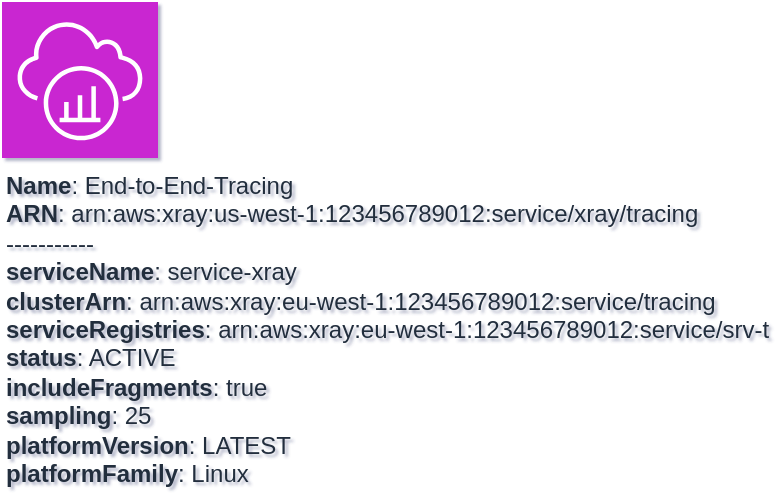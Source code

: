 <mxfile type="MultiCloud">
	<diagram id="diagram_1" name="AWS components">
		<mxGraphModel dx="1015" dy="661" grid="1" gridSize="10" guides="1" tooltips="1" connect="1" arrows="1" fold="1" page="1" pageScale="1" pageWidth="850" pageHeight="1100" math="0" shadow="1">
			<root>
				<mxCell id="0"/>
				<mxCell id="1" parent="0"/>
				<mxCell id="vertex:xray:arn:aws:xray:us-west-1:123456789012:service/xray/tracing" value="&lt;b&gt;Name&lt;/b&gt;: End-to-End-Tracing&lt;BR&gt;&lt;b&gt;ARN&lt;/b&gt;: arn:aws:xray:us-west-1:123456789012:service/xray/tracing&lt;BR&gt;-----------&lt;BR&gt;&lt;b&gt;serviceName&lt;/b&gt;: service-xray&lt;BR&gt;&lt;b&gt;clusterArn&lt;/b&gt;: arn:aws:xray:eu-west-1:123456789012:service/tracing&lt;BR&gt;&lt;b&gt;serviceRegistries&lt;/b&gt;: arn:aws:xray:eu-west-1:123456789012:service/srv-t&lt;BR&gt;&lt;b&gt;status&lt;/b&gt;: ACTIVE&lt;BR&gt;&lt;b&gt;includeFragments&lt;/b&gt;: true&lt;BR&gt;&lt;b&gt;sampling&lt;/b&gt;: 25&lt;BR&gt;&lt;b&gt;platformVersion&lt;/b&gt;: LATEST&lt;BR&gt;&lt;b&gt;platformFamily&lt;/b&gt;: Linux" style="sketch=0;outlineConnect=0;fontColor=#232F3E;fillColor=#C925D1;strokeColor=#ffffff;dashed=0;verticalLabelPosition=bottom;verticalAlign=top;align=left;html=1;fontSize=12;fontStyle=0;aspect=fixed;shape=mxgraph.aws4.resourceIcon;resIcon=mxgraph.aws4.xray;" parent="1" vertex="1">
					<mxGeometry width="78" height="78" as="geometry"/>
				</mxCell>
			</root>
		</mxGraphModel>
	</diagram>
</mxfile>